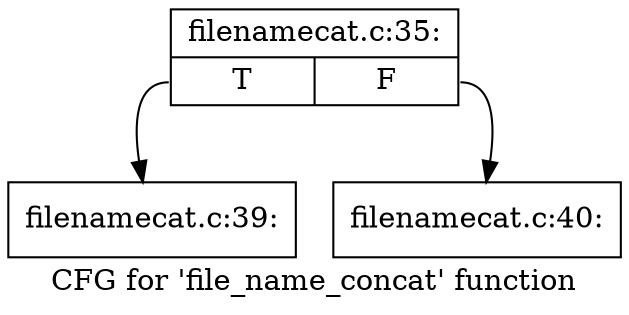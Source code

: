 digraph "CFG for 'file_name_concat' function" {
	label="CFG for 'file_name_concat' function";

	Node0xd9c82f0 [shape=record,label="{filenamecat.c:35:|{<s0>T|<s1>F}}"];
	Node0xd9c82f0:s0 -> Node0xd9d1f60;
	Node0xd9c82f0:s1 -> Node0xd9d1fb0;
	Node0xd9d1f60 [shape=record,label="{filenamecat.c:39:}"];
	Node0xd9d1fb0 [shape=record,label="{filenamecat.c:40:}"];
}
